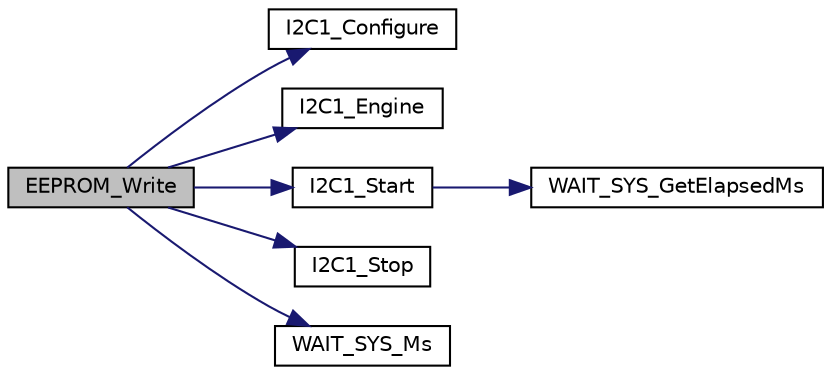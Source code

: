 digraph "EEPROM_Write"
{
 // LATEX_PDF_SIZE
  edge [fontname="Helvetica",fontsize="10",labelfontname="Helvetica",labelfontsize="10"];
  node [fontname="Helvetica",fontsize="10",shape=record];
  rankdir="LR";
  Node1 [label="EEPROM_Write",height=0.2,width=0.4,color="black", fillcolor="grey75", style="filled", fontcolor="black",tooltip=" "];
  Node1 -> Node2 [color="midnightblue",fontsize="10",style="solid",fontname="Helvetica"];
  Node2 [label="I2C1_Configure",height=0.2,width=0.4,color="black", fillcolor="white", style="filled",URL="$d8/dfd/group__I2C__Public__Functions.html#gad4a1134ba228091d0f14a246d6977173",tooltip="Configures I2C1 interface."];
  Node1 -> Node3 [color="midnightblue",fontsize="10",style="solid",fontname="Helvetica"];
  Node3 [label="I2C1_Engine",height=0.2,width=0.4,color="black", fillcolor="white", style="filled",URL="$d8/dfd/group__I2C__Public__Functions.html#ga877b1af8f4e6fd7959b90592842a8373",tooltip="Synchronously waits for the transmission on interface I2C1 to end."];
  Node1 -> Node4 [color="midnightblue",fontsize="10",style="solid",fontname="Helvetica"];
  Node4 [label="I2C1_Start",height=0.2,width=0.4,color="black", fillcolor="white", style="filled",URL="$d8/dfd/group__I2C__Public__Functions.html#ga8776b581ab4a591fb27942baf84dbcd6",tooltip="Start a transmission in I2C1 interface (read or write)."];
  Node4 -> Node5 [color="midnightblue",fontsize="10",style="solid",fontname="Helvetica"];
  Node5 [label="WAIT_SYS_GetElapsedMs",height=0.2,width=0.4,color="black", fillcolor="white", style="filled",URL="$df/d7c/group__WAIT__Public__Functions.html#ga5e5c85a7080aee13a6c0e839c3b6b4a2",tooltip="Get difference in milliseconds from parameter."];
  Node1 -> Node6 [color="midnightblue",fontsize="10",style="solid",fontname="Helvetica"];
  Node6 [label="I2C1_Stop",height=0.2,width=0.4,color="black", fillcolor="white", style="filled",URL="$d8/dfd/group__I2C__Public__Functions.html#gadde8ad32d47293356f1c39add845c49c",tooltip="Ends a started transmission on interface I2C1."];
  Node1 -> Node7 [color="midnightblue",fontsize="10",style="solid",fontname="Helvetica"];
  Node7 [label="WAIT_SYS_Ms",height=0.2,width=0.4,color="black", fillcolor="white", style="filled",URL="$df/d7c/group__WAIT__Public__Functions.html#ga34ba9bf1116b013304b7c9488afe4d94",tooltip="Waits a number of milliseconds."];
}
